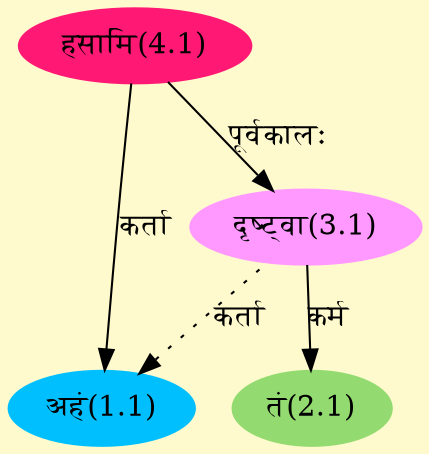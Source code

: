 digraph G{
rankdir=BT;
 compound=true;
 bgcolor="lemonchiffon1";
Node1_1 [style=filled, color="#00BFFF" label = "अहं(1.1)"]
Node4_1 [style=filled, color="#FF1975" label = "हसामि(4.1)"]
Node3_1 [style=filled, color="#FF99FF" label = "दृष्ट्वा(3.1)"]
Node2_1 [style=filled, color="#93DB70" label = "तं(2.1)"]
/* Start of Relations section */

Node1_1 -> Node4_1 [  label="कर्ता"  dir="back" ]
Node1_1 -> Node3_1 [ style=dotted label="कर्ता"  dir="back" ]
Node2_1 -> Node3_1 [  label="कर्म"  dir="back" ]
Node3_1 -> Node4_1 [  label="पूर्वकालः"  dir="back" ]
}
